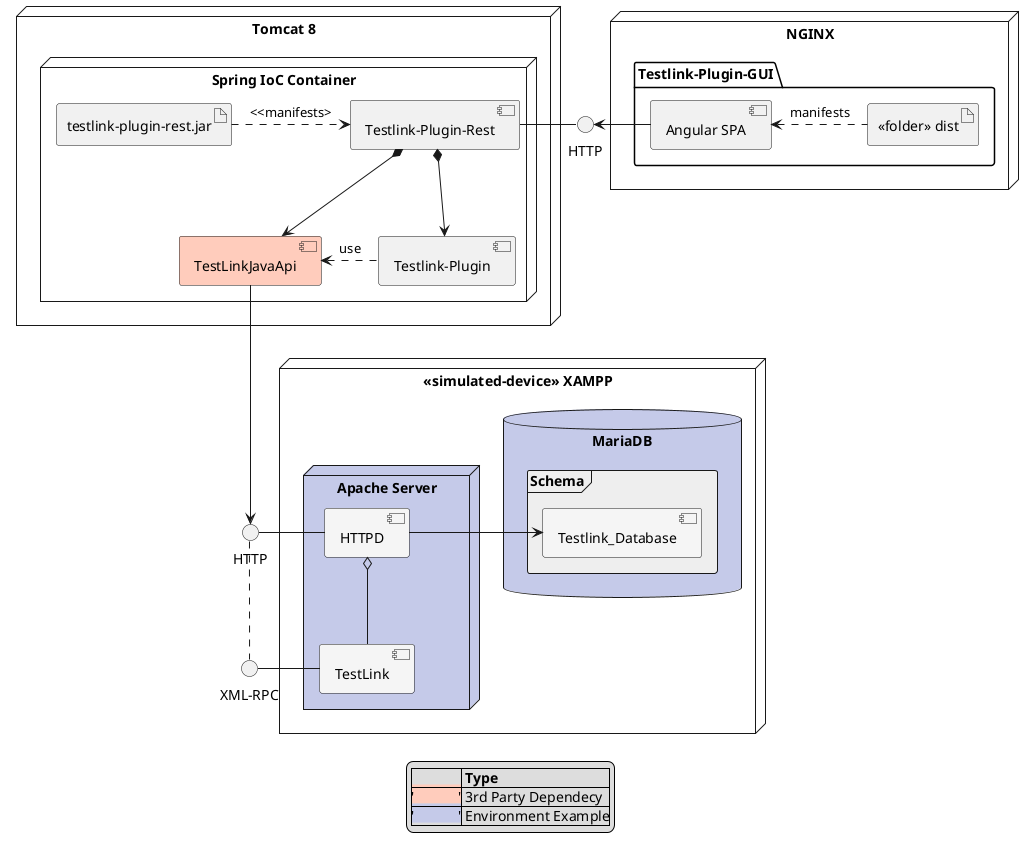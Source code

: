 @startuml Deployment

interface "HTTP" as tlp_http
interface "HTTP" as apache_http
interface "XML-RPC" as testlink_rpc


node "Tomcat 8" {
    node "Spring IoC Container" {
        artifact "testlink-plugin-rest.jar" as tlp_rest_jar
        component "Testlink-Plugin-Rest" as tlp_rest
        tlp_http - tlp_rest
        [TestLinkJavaApi] #FFCCBC

        tlp_rest *--> [Testlink-Plugin]
        tlp_rest *--> [TestLinkJavaApi]
        tlp_rest_jar .right.> [tlp_rest]: <<manifests>
    }
}

node "NGINX" {
    package "Testlink-Plugin-GUI" {
        artifact "<<folder>> dist" as dist
        [Angular SPA] -left-> tlp_http
        dist .left.> [Angular SPA]: manifests
    }
}

node "<<simulated-device>> XAMPP" {
    database "MariaDB" #C5CAE9{
        frame "Schema" #EEEEEE{
            [Testlink_Database] #F5F5F5
        }
    }
    node "Apache Server" #C5CAE9{
        [HTTPD]  -left- apache_http
        [TestLink] -left- testlink_rpc
        [HTTPD] #F5F5F5
        [TestLink] #F5F5F5
    }
}



[HTTPD] o-- [TestLink]
[HTTPD] -left-> [Testlink_Database]
apache_http .. testlink_rpc
[Testlink-Plugin] .left.> [TestLinkJavaApi] :use
[TestLinkJavaApi] --> apache_http

legend
    |= |= Type |
    |<back:#FFCCBC>'            '</back>| 3rd Party Dependecy|
    |<back:#C5CAE9>'            '</back>| Environment Example|
endlegend

@enduml